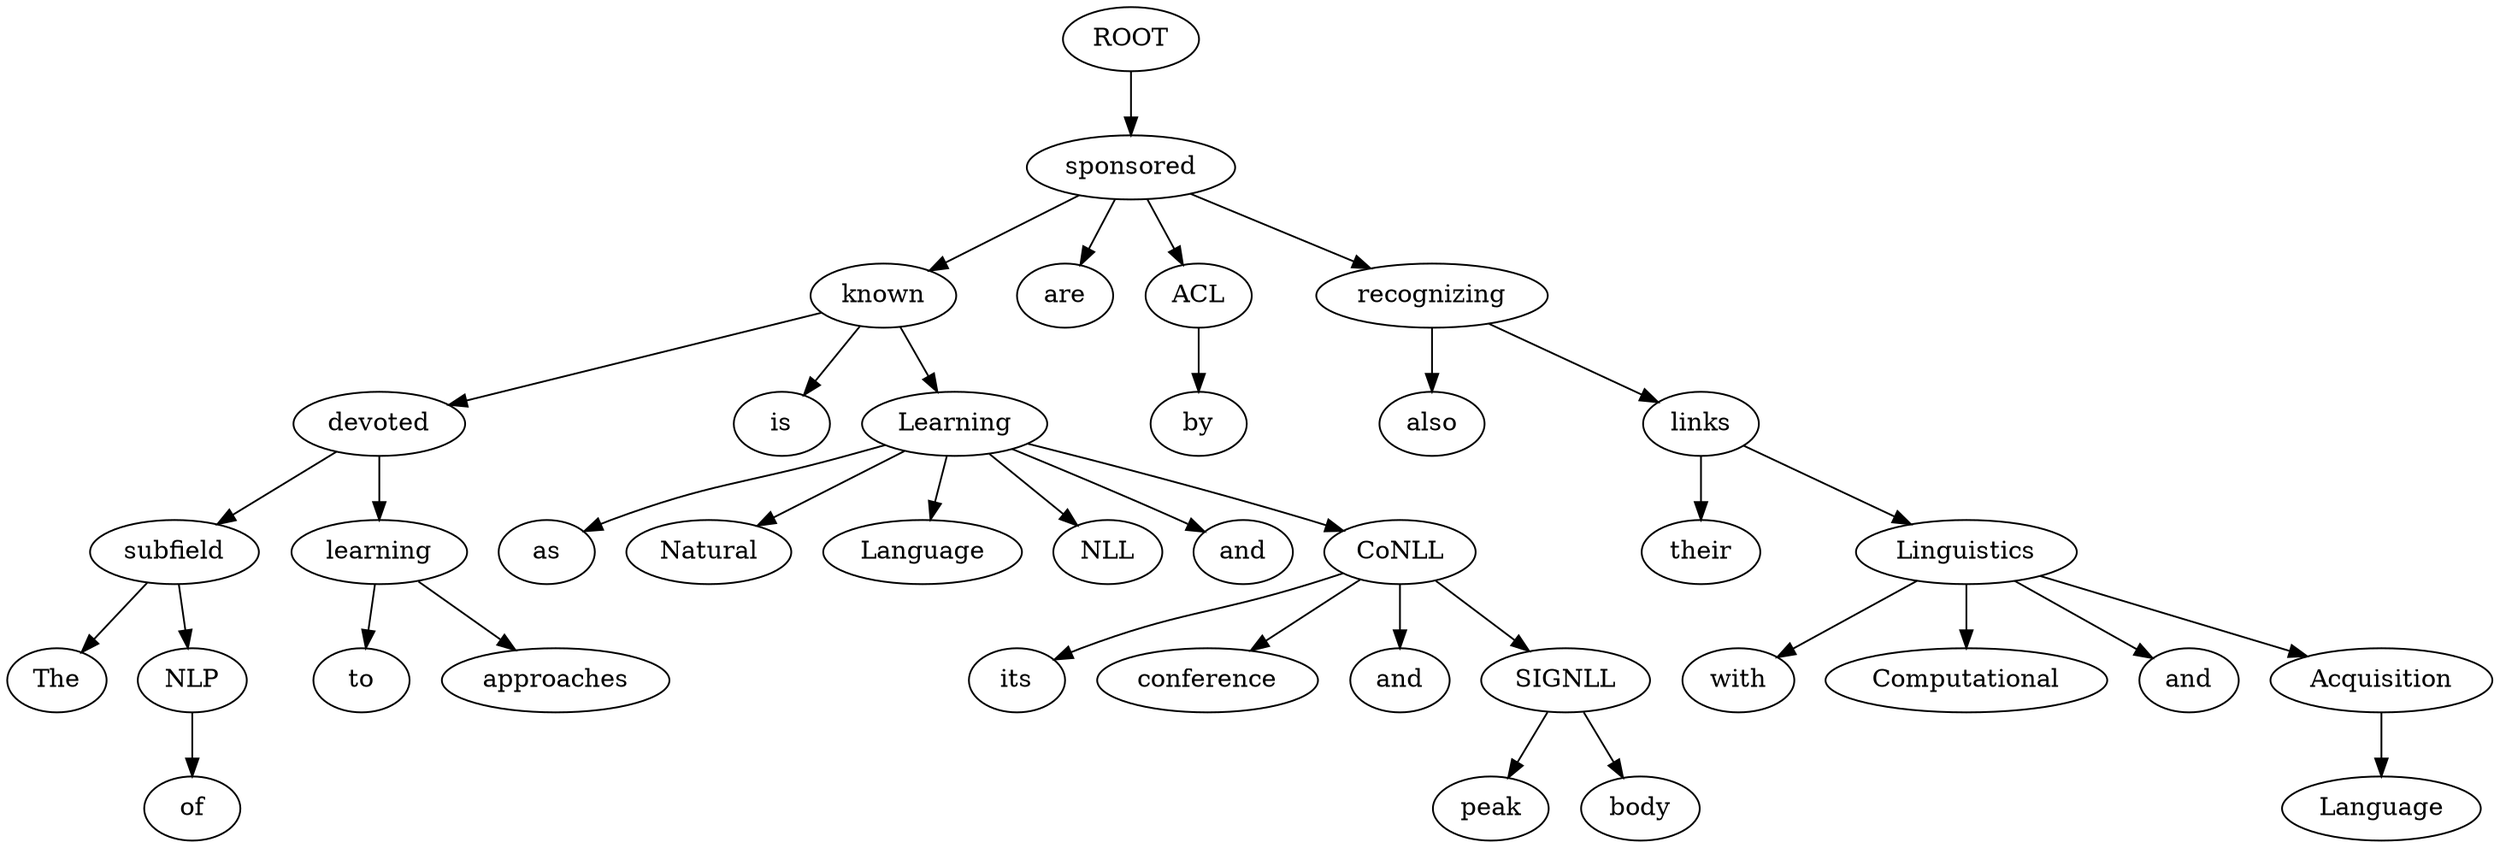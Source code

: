 digraph graph48 {
	node0 [label="ROOT"];
	node1 [label="The"];
	node2 [label="subfield"];
	node3 [label="of"];
	node4 [label="NLP"];
	node5 [label="devoted"];
	node6 [label="to"];
	node7 [label="learning"];
	node8 [label="approaches"];
	node9 [label="is"];
	node10 [label="known"];
	node11 [label="as"];
	node12 [label="Natural"];
	node13 [label="Language"];
	node14 [label="Learning"];
	node16 [label="NLL"];
	node18 [label="and"];
	node19 [label="its"];
	node20 [label="conference"];
	node21 [label="CoNLL"];
	node22 [label="and"];
	node23 [label="peak"];
	node24 [label="body"];
	node25 [label="SIGNLL"];
	node26 [label="are"];
	node27 [label="sponsored"];
	node28 [label="by"];
	node29 [label="ACL"];
	node31 [label="recognizing"];
	node32 [label="also"];
	node33 [label="their"];
	node34 [label="links"];
	node35 [label="with"];
	node36 [label="Computational"];
	node37 [label="Linguistics"];
	node38 [label="and"];
	node39 [label="Language"];
	node40 [label="Acquisition"];
	node0 -> node27;
	node2 -> node1;
	node5 -> node2;
	node4 -> node3;
	node2 -> node4;
	node10 -> node5;
	node7 -> node6;
	node5 -> node7;
	node7 -> node8;
	node10 -> node9;
	node27 -> node10;
	node14 -> node11;
	node14 -> node12;
	node14 -> node13;
	node10 -> node14;
	node14 -> node16;
	node14 -> node18;
	node21 -> node19;
	node21 -> node20;
	node14 -> node21;
	node21 -> node22;
	node25 -> node23;
	node25 -> node24;
	node21 -> node25;
	node27 -> node26;
	node29 -> node28;
	node27 -> node29;
	node27 -> node31;
	node31 -> node32;
	node34 -> node33;
	node31 -> node34;
	node37 -> node35;
	node37 -> node36;
	node34 -> node37;
	node37 -> node38;
	node40 -> node39;
	node37 -> node40;
}
